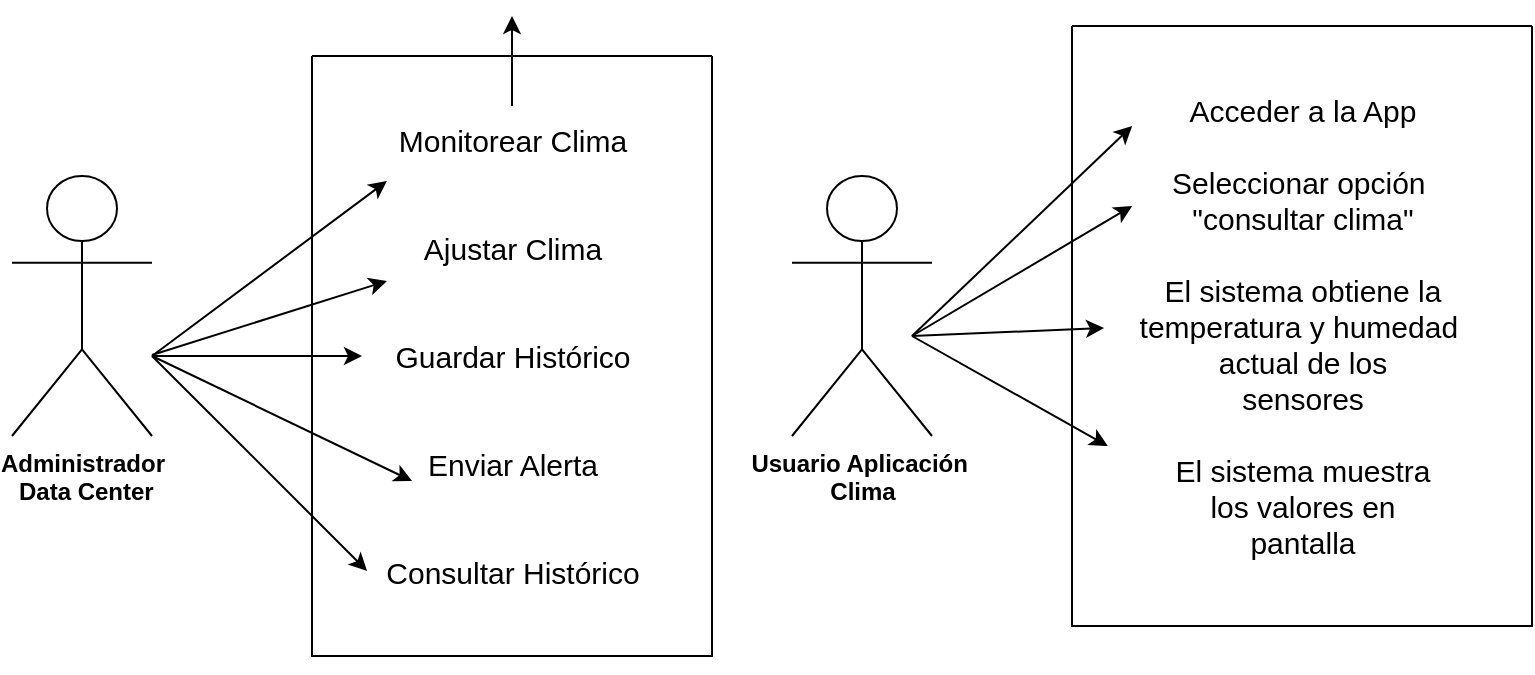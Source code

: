 <mxfile version="26.1.3">
  <diagram name="Página-1" id="Fvc2R8cRGQqFgVzpQOgC">
    <mxGraphModel dx="880" dy="468" grid="1" gridSize="10" guides="1" tooltips="1" connect="1" arrows="1" fold="1" page="1" pageScale="1" pageWidth="827" pageHeight="1169" math="0" shadow="0">
      <root>
        <mxCell id="0" />
        <mxCell id="1" parent="0" />
        <mxCell id="zfCU6f84N-QHVGkMmx43-1" value="&lt;b&gt;Administrador&lt;/b&gt;&lt;div&gt;&lt;b&gt;&amp;nbsp;Data Center&lt;/b&gt;&lt;div&gt;&lt;br&gt;&lt;/div&gt;&lt;/div&gt;" style="shape=umlActor;verticalLabelPosition=bottom;verticalAlign=top;html=1;outlineConnect=0;" vertex="1" parent="1">
          <mxGeometry x="50" y="120" width="70" height="130" as="geometry" />
        </mxCell>
        <mxCell id="zfCU6f84N-QHVGkMmx43-2" value="" style="swimlane;startSize=0;" vertex="1" parent="1">
          <mxGeometry x="200" y="60" width="200" height="300" as="geometry">
            <mxRectangle x="200" y="80" width="50" height="40" as="alternateBounds" />
          </mxGeometry>
        </mxCell>
        <mxCell id="zfCU6f84N-QHVGkMmx43-17" style="edgeStyle=orthogonalEdgeStyle;rounded=0;orthogonalLoop=1;jettySize=auto;html=1;" edge="1" parent="zfCU6f84N-QHVGkMmx43-2" source="zfCU6f84N-QHVGkMmx43-3">
          <mxGeometry relative="1" as="geometry">
            <mxPoint x="100" y="-20" as="targetPoint" />
          </mxGeometry>
        </mxCell>
        <mxCell id="zfCU6f84N-QHVGkMmx43-3" value="&lt;font style=&quot;font-size: 15px;&quot;&gt;Monitorear Clima&lt;/font&gt;&lt;div&gt;&lt;font style=&quot;font-size: 15px;&quot;&gt;&lt;br&gt;&lt;/font&gt;&lt;div&gt;&lt;font style=&quot;font-size: 15px;&quot;&gt;&lt;br&gt;&lt;/font&gt;&lt;/div&gt;&lt;div&gt;&lt;font style=&quot;font-size: 15px;&quot;&gt;Ajustar Clima&lt;/font&gt;&lt;/div&gt;&lt;div&gt;&lt;font style=&quot;font-size: 15px;&quot;&gt;&lt;br&gt;&lt;/font&gt;&lt;/div&gt;&lt;div&gt;&lt;font style=&quot;font-size: 15px;&quot;&gt;&lt;br&gt;&lt;/font&gt;&lt;/div&gt;&lt;div&gt;&lt;font style=&quot;font-size: 15px;&quot;&gt;Guardar Histórico&lt;/font&gt;&lt;/div&gt;&lt;div&gt;&lt;font style=&quot;font-size: 15px;&quot;&gt;&lt;br&gt;&lt;/font&gt;&lt;/div&gt;&lt;div&gt;&lt;font style=&quot;font-size: 15px;&quot;&gt;&lt;br&gt;&lt;/font&gt;&lt;/div&gt;&lt;div&gt;&lt;font style=&quot;font-size: 15px;&quot;&gt;Enviar Alerta&lt;/font&gt;&lt;/div&gt;&lt;div&gt;&lt;font style=&quot;font-size: 15px;&quot;&gt;&lt;br&gt;&lt;/font&gt;&lt;/div&gt;&lt;div&gt;&lt;font style=&quot;font-size: 15px;&quot;&gt;&lt;br&gt;&lt;/font&gt;&lt;/div&gt;&lt;div&gt;&lt;font style=&quot;font-size: 15px;&quot;&gt;Consultar Histórico&lt;/font&gt;&lt;/div&gt;&lt;/div&gt;" style="text;html=1;align=center;verticalAlign=middle;resizable=0;points=[];autosize=1;strokeColor=none;fillColor=none;" vertex="1" parent="zfCU6f84N-QHVGkMmx43-2">
          <mxGeometry x="25" y="25" width="150" height="250" as="geometry" />
        </mxCell>
        <mxCell id="zfCU6f84N-QHVGkMmx43-11" style="edgeStyle=orthogonalEdgeStyle;rounded=0;orthogonalLoop=1;jettySize=auto;html=1;exitX=0.5;exitY=1;exitDx=0;exitDy=0;" edge="1" parent="1" source="zfCU6f84N-QHVGkMmx43-2" target="zfCU6f84N-QHVGkMmx43-2">
          <mxGeometry relative="1" as="geometry" />
        </mxCell>
        <mxCell id="zfCU6f84N-QHVGkMmx43-12" value="" style="endArrow=classic;html=1;rounded=0;" edge="1" parent="1" target="zfCU6f84N-QHVGkMmx43-3">
          <mxGeometry width="50" height="50" relative="1" as="geometry">
            <mxPoint x="120" y="210" as="sourcePoint" />
            <mxPoint x="170" y="160" as="targetPoint" />
          </mxGeometry>
        </mxCell>
        <mxCell id="zfCU6f84N-QHVGkMmx43-13" value="" style="endArrow=classic;html=1;rounded=0;entryX=0.083;entryY=0.15;entryDx=0;entryDy=0;entryPerimeter=0;" edge="1" parent="1" target="zfCU6f84N-QHVGkMmx43-3">
          <mxGeometry width="50" height="50" relative="1" as="geometry">
            <mxPoint x="120" y="210" as="sourcePoint" />
            <mxPoint x="250" y="194.5" as="targetPoint" />
          </mxGeometry>
        </mxCell>
        <mxCell id="zfCU6f84N-QHVGkMmx43-14" value="" style="endArrow=classic;html=1;rounded=0;entryX=0.083;entryY=0.35;entryDx=0;entryDy=0;entryPerimeter=0;" edge="1" parent="1" target="zfCU6f84N-QHVGkMmx43-3">
          <mxGeometry width="50" height="50" relative="1" as="geometry">
            <mxPoint x="120" y="209.5" as="sourcePoint" />
            <mxPoint x="240" y="209.5" as="targetPoint" />
          </mxGeometry>
        </mxCell>
        <mxCell id="zfCU6f84N-QHVGkMmx43-15" value="" style="endArrow=classic;html=1;rounded=0;entryX=0.167;entryY=0.75;entryDx=0;entryDy=0;entryPerimeter=0;" edge="1" parent="1" target="zfCU6f84N-QHVGkMmx43-3">
          <mxGeometry width="50" height="50" relative="1" as="geometry">
            <mxPoint x="120" y="210" as="sourcePoint" />
            <mxPoint x="260" y="190" as="targetPoint" />
          </mxGeometry>
        </mxCell>
        <mxCell id="zfCU6f84N-QHVGkMmx43-16" value="" style="endArrow=classic;html=1;rounded=0;entryX=0.017;entryY=0.93;entryDx=0;entryDy=0;entryPerimeter=0;" edge="1" parent="1" target="zfCU6f84N-QHVGkMmx43-3">
          <mxGeometry width="50" height="50" relative="1" as="geometry">
            <mxPoint x="120" y="210" as="sourcePoint" />
            <mxPoint x="270" y="270" as="targetPoint" />
          </mxGeometry>
        </mxCell>
        <mxCell id="zfCU6f84N-QHVGkMmx43-18" value="&lt;div&gt;&lt;div&gt;&lt;b&gt;Usuario Aplicación&amp;nbsp;&lt;/b&gt;&lt;/div&gt;&lt;/div&gt;&lt;div&gt;&lt;b&gt;Clima&lt;/b&gt;&lt;/div&gt;" style="shape=umlActor;verticalLabelPosition=bottom;verticalAlign=top;html=1;outlineConnect=0;" vertex="1" parent="1">
          <mxGeometry x="440" y="120" width="70" height="130" as="geometry" />
        </mxCell>
        <mxCell id="zfCU6f84N-QHVGkMmx43-21" value="" style="swimlane;startSize=0;" vertex="1" parent="1">
          <mxGeometry x="580" y="45" width="230" height="300" as="geometry">
            <mxRectangle x="200" y="80" width="50" height="40" as="alternateBounds" />
          </mxGeometry>
        </mxCell>
        <mxCell id="zfCU6f84N-QHVGkMmx43-23" value="&lt;span style=&quot;font-size: 15px;&quot;&gt;Acceder a la App&lt;/span&gt;&lt;div&gt;&lt;span style=&quot;font-size: 15px;&quot;&gt;&lt;br&gt;&lt;/span&gt;&lt;/div&gt;&lt;div&gt;&lt;span style=&quot;font-size: 15px;&quot;&gt;Seleccionar opción&amp;nbsp;&lt;/span&gt;&lt;/div&gt;&lt;div&gt;&lt;span style=&quot;font-size: 15px;&quot;&gt;&quot;consultar clima&quot;&lt;/span&gt;&lt;/div&gt;&lt;div&gt;&lt;span style=&quot;font-size: 15px;&quot;&gt;&lt;br&gt;&lt;/span&gt;&lt;/div&gt;&lt;div&gt;&lt;span style=&quot;font-size: 15px;&quot;&gt;El sistema obtiene la&lt;/span&gt;&lt;/div&gt;&lt;div&gt;&lt;span style=&quot;font-size: 15px;&quot;&gt;temperatura y humedad&amp;nbsp;&lt;/span&gt;&lt;/div&gt;&lt;div&gt;&lt;span style=&quot;font-size: 15px;&quot;&gt;actual de los&lt;/span&gt;&lt;/div&gt;&lt;div&gt;&lt;span style=&quot;font-size: 15px;&quot;&gt;sensores&lt;/span&gt;&lt;/div&gt;&lt;div&gt;&lt;span style=&quot;font-size: 15px;&quot;&gt;&lt;br&gt;&lt;/span&gt;&lt;/div&gt;&lt;div&gt;&lt;span style=&quot;font-size: 15px;&quot;&gt;El sistema muestra&lt;/span&gt;&lt;/div&gt;&lt;div&gt;&lt;span style=&quot;font-size: 15px;&quot;&gt;los valores en&lt;/span&gt;&lt;/div&gt;&lt;div&gt;&lt;span style=&quot;font-size: 15px;&quot;&gt;pantalla&lt;/span&gt;&lt;/div&gt;" style="text;html=1;align=center;verticalAlign=middle;resizable=0;points=[];autosize=1;strokeColor=none;fillColor=none;" vertex="1" parent="zfCU6f84N-QHVGkMmx43-21">
          <mxGeometry x="20" y="25" width="190" height="250" as="geometry" />
        </mxCell>
        <mxCell id="zfCU6f84N-QHVGkMmx43-24" value="" style="endArrow=classic;html=1;rounded=0;entryX=0.053;entryY=0.1;entryDx=0;entryDy=0;entryPerimeter=0;" edge="1" parent="1" target="zfCU6f84N-QHVGkMmx43-23">
          <mxGeometry width="50" height="50" relative="1" as="geometry">
            <mxPoint x="500" y="200" as="sourcePoint" />
            <mxPoint x="245" y="541.28" as="targetPoint" />
          </mxGeometry>
        </mxCell>
        <mxCell id="zfCU6f84N-QHVGkMmx43-25" value="" style="endArrow=classic;html=1;rounded=0;entryX=0.053;entryY=0.26;entryDx=0;entryDy=0;entryPerimeter=0;" edge="1" parent="1" target="zfCU6f84N-QHVGkMmx43-23">
          <mxGeometry width="50" height="50" relative="1" as="geometry">
            <mxPoint x="500" y="200" as="sourcePoint" />
            <mxPoint x="260" y="470" as="targetPoint" />
          </mxGeometry>
        </mxCell>
        <mxCell id="zfCU6f84N-QHVGkMmx43-26" value="" style="endArrow=classic;html=1;rounded=0;entryX=-0.021;entryY=0.504;entryDx=0;entryDy=0;entryPerimeter=0;" edge="1" parent="1" target="zfCU6f84N-QHVGkMmx43-23">
          <mxGeometry width="50" height="50" relative="1" as="geometry">
            <mxPoint x="500" y="200" as="sourcePoint" />
            <mxPoint x="260" y="510" as="targetPoint" />
          </mxGeometry>
        </mxCell>
        <mxCell id="zfCU6f84N-QHVGkMmx43-27" value="" style="endArrow=classic;html=1;rounded=0;entryX=-0.011;entryY=0.74;entryDx=0;entryDy=0;entryPerimeter=0;" edge="1" parent="1" target="zfCU6f84N-QHVGkMmx43-23">
          <mxGeometry width="50" height="50" relative="1" as="geometry">
            <mxPoint x="500" y="200" as="sourcePoint" />
            <mxPoint x="246" y="571" as="targetPoint" />
          </mxGeometry>
        </mxCell>
      </root>
    </mxGraphModel>
  </diagram>
</mxfile>
